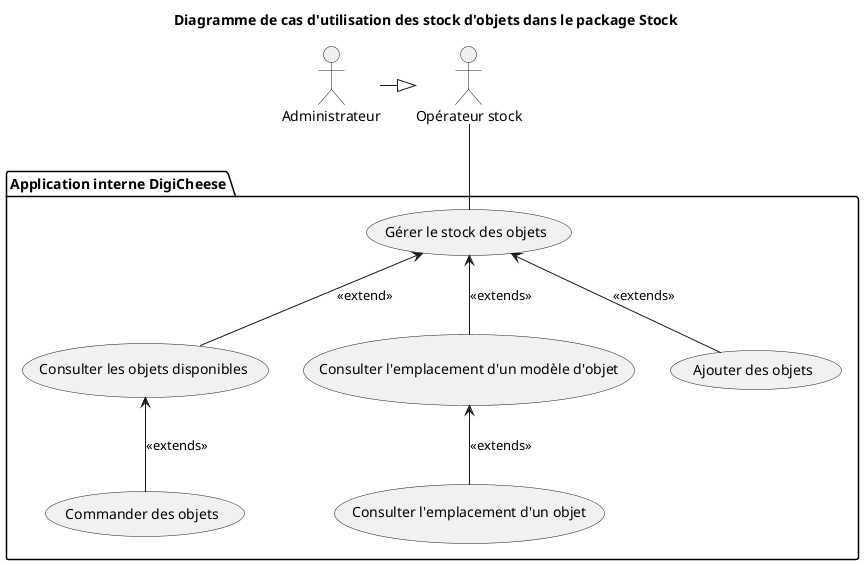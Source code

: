 @startuml Cas d'utilisation de la gestion des stocks objets

actor "Opérateur stock"
actor "Administrateur"

package "Application interne DigiCheese" {
    
    'usecase Ajouter_un_nouvel_objet
    'usecase Modifier_les_données_d_un_objet

    usecase "Gérer le stock des objets"
    
    usecase "Consulter les objets disponibles"
    'usecase "Signaler la rupture de stock"
    usecase "Commander des objets"

    usecase "Consulter l'emplacement d'un modèle d'objet"
    usecase "Consulter l'emplacement d'un objet"

    usecase "Ajouter des objets"

}

"Administrateur" -|> "Opérateur stock"

'"Administrateur" -- Ajouter_un_nouvel_objet
'"Administrateur" -- Modifier_les_données_d_un_objet

"Opérateur stock" -- "Gérer le stock des objets"
"Gérer le stock des objets" <-- "Consulter les objets disponibles" : <<extend>>
'"Consulter les objets disponibles" <-- "Signaler la rupture de stock" : <<extend>>
"Consulter les objets disponibles" <-- "Commander des objets" : <<extends>>

"Gérer le stock des objets" <-- "Consulter l'emplacement d'un modèle d'objet" : <<extends>>
"Consulter l'emplacement d'un modèle d'objet" <-- "Consulter l'emplacement d'un objet" : <<extends>>

"Gérer le stock des objets" <-- "Ajouter des objets" : <<extends>>

'note "Permet de consulter le status des objets : réserver pour une commande, détruit, disponible..." as N1
'N1 .. "Consulter les objets disponibles"

'note "permettrai de signaler aux personnes a charge de commender les goodies qu'il faut en faire" as N2
'N2 .. "Commander des objets"

'note "Ajoute dans la base de données les nouveaux lots d'objets déjà présents dans la base de données" as N3
'N3 .. "Ajouter des lots d'objets"

title Diagramme de cas d'utilisation des stock d'objets dans le package Stock
@enduml